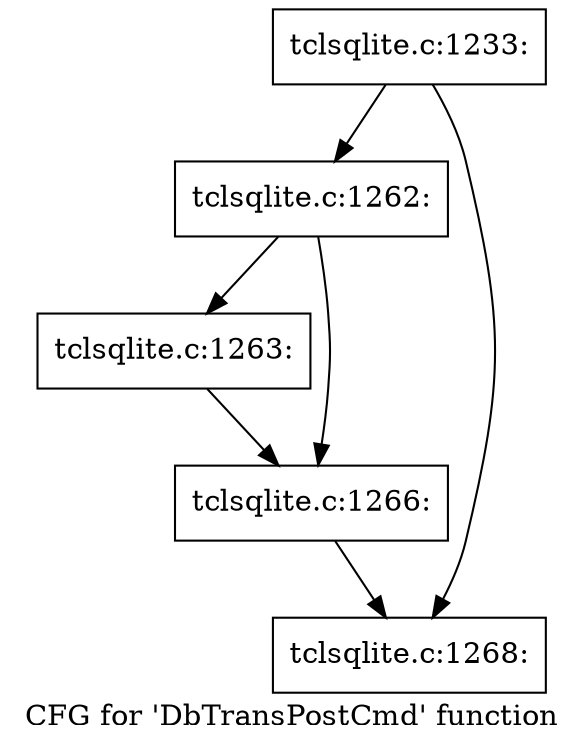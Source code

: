 digraph "CFG for 'DbTransPostCmd' function" {
	label="CFG for 'DbTransPostCmd' function";

	Node0x55a735b263f0 [shape=record,label="{tclsqlite.c:1233:}"];
	Node0x55a735b263f0 -> Node0x55a735b29740;
	Node0x55a735b263f0 -> Node0x55a735b29790;
	Node0x55a735b29740 [shape=record,label="{tclsqlite.c:1262:}"];
	Node0x55a735b29740 -> Node0x55a735b29b40;
	Node0x55a735b29740 -> Node0x55a735b29de0;
	Node0x55a735b29b40 [shape=record,label="{tclsqlite.c:1263:}"];
	Node0x55a735b29b40 -> Node0x55a735b29de0;
	Node0x55a735b29de0 [shape=record,label="{tclsqlite.c:1266:}"];
	Node0x55a735b29de0 -> Node0x55a735b29790;
	Node0x55a735b29790 [shape=record,label="{tclsqlite.c:1268:}"];
}
